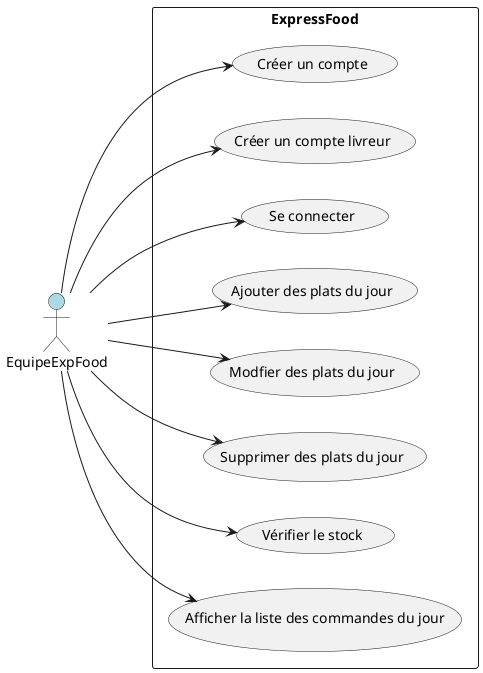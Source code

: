 
@startuml EquipeExpFood

left to right direction

actor "EquipeExpFood" as EquipeExpFood #LightBlue

rectangle ExpressFood {
  usecase "Créer un compte" as UC1
  usecase "Créer un compte livreur" as UC7
  usecase "Se connecter" as UC2
  usecase "Ajouter des plats du jour" as UC3
  usecase "Modfier des plats du jour" as UC4
  usecase "Supprimer des plats du jour" as UC5
  usecase "Vérifier le stock" as UC6
  usecase "Afficher la liste des commandes du jour" as UC8
}

EquipeExpFood --> UC1
EquipeExpFood --> UC2
EquipeExpFood --> UC3
EquipeExpFood --> UC4
EquipeExpFood --> UC5
EquipeExpFood --> UC6
EquipeExpFood --> UC7
EquipeExpFood --> UC8



@enduml
